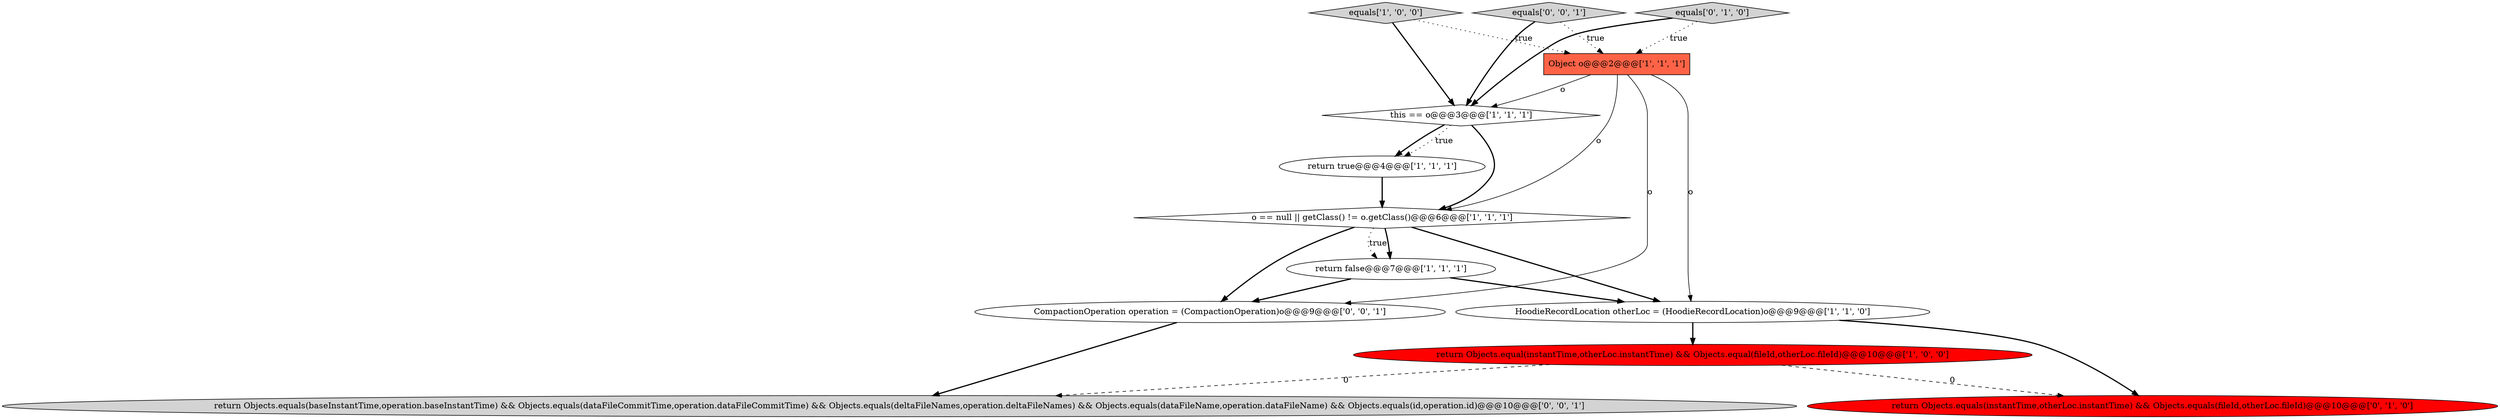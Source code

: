 digraph {
1 [style = filled, label = "return false@@@7@@@['1', '1', '1']", fillcolor = white, shape = ellipse image = "AAA0AAABBB1BBB"];
0 [style = filled, label = "equals['1', '0', '0']", fillcolor = lightgray, shape = diamond image = "AAA0AAABBB1BBB"];
12 [style = filled, label = "return Objects.equals(baseInstantTime,operation.baseInstantTime) && Objects.equals(dataFileCommitTime,operation.dataFileCommitTime) && Objects.equals(deltaFileNames,operation.deltaFileNames) && Objects.equals(dataFileName,operation.dataFileName) && Objects.equals(id,operation.id)@@@10@@@['0', '0', '1']", fillcolor = lightgray, shape = ellipse image = "AAA0AAABBB3BBB"];
3 [style = filled, label = "Object o@@@2@@@['1', '1', '1']", fillcolor = tomato, shape = box image = "AAA0AAABBB1BBB"];
6 [style = filled, label = "return true@@@4@@@['1', '1', '1']", fillcolor = white, shape = ellipse image = "AAA0AAABBB1BBB"];
4 [style = filled, label = "o == null || getClass() != o.getClass()@@@6@@@['1', '1', '1']", fillcolor = white, shape = diamond image = "AAA0AAABBB1BBB"];
8 [style = filled, label = "equals['0', '1', '0']", fillcolor = lightgray, shape = diamond image = "AAA0AAABBB2BBB"];
10 [style = filled, label = "CompactionOperation operation = (CompactionOperation)o@@@9@@@['0', '0', '1']", fillcolor = white, shape = ellipse image = "AAA0AAABBB3BBB"];
11 [style = filled, label = "equals['0', '0', '1']", fillcolor = lightgray, shape = diamond image = "AAA0AAABBB3BBB"];
9 [style = filled, label = "return Objects.equals(instantTime,otherLoc.instantTime) && Objects.equals(fileId,otherLoc.fileId)@@@10@@@['0', '1', '0']", fillcolor = red, shape = ellipse image = "AAA1AAABBB2BBB"];
2 [style = filled, label = "HoodieRecordLocation otherLoc = (HoodieRecordLocation)o@@@9@@@['1', '1', '0']", fillcolor = white, shape = ellipse image = "AAA0AAABBB1BBB"];
5 [style = filled, label = "this == o@@@3@@@['1', '1', '1']", fillcolor = white, shape = diamond image = "AAA0AAABBB1BBB"];
7 [style = filled, label = "return Objects.equal(instantTime,otherLoc.instantTime) && Objects.equal(fileId,otherLoc.fileId)@@@10@@@['1', '0', '0']", fillcolor = red, shape = ellipse image = "AAA1AAABBB1BBB"];
3->10 [style = solid, label="o"];
4->10 [style = bold, label=""];
3->2 [style = solid, label="o"];
4->1 [style = dotted, label="true"];
5->6 [style = dotted, label="true"];
3->4 [style = solid, label="o"];
4->2 [style = bold, label=""];
2->9 [style = bold, label=""];
8->3 [style = dotted, label="true"];
6->4 [style = bold, label=""];
11->5 [style = bold, label=""];
5->6 [style = bold, label=""];
8->5 [style = bold, label=""];
10->12 [style = bold, label=""];
7->9 [style = dashed, label="0"];
5->4 [style = bold, label=""];
7->12 [style = dashed, label="0"];
4->1 [style = bold, label=""];
1->2 [style = bold, label=""];
0->3 [style = dotted, label="true"];
2->7 [style = bold, label=""];
11->3 [style = dotted, label="true"];
3->5 [style = solid, label="o"];
1->10 [style = bold, label=""];
0->5 [style = bold, label=""];
}
